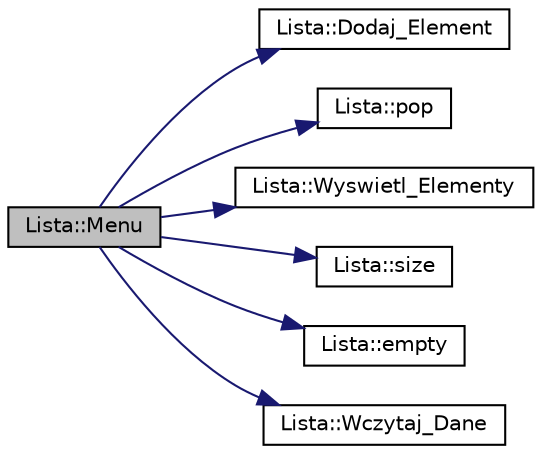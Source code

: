 digraph G
{
  edge [fontname="Helvetica",fontsize="10",labelfontname="Helvetica",labelfontsize="10"];
  node [fontname="Helvetica",fontsize="10",shape=record];
  rankdir="LR";
  Node1 [label="Lista::Menu",height=0.2,width=0.4,color="black", fillcolor="grey75", style="filled" fontcolor="black"];
  Node1 -> Node2 [color="midnightblue",fontsize="10",style="solid"];
  Node2 [label="Lista::Dodaj_Element",height=0.2,width=0.4,color="black", fillcolor="white", style="filled",URL="$class_lista.html#a3971ffa506a1fbd947acaa12458a289f",tooltip="Funkcja dodajaca element poprzez funkcje push."];
  Node1 -> Node3 [color="midnightblue",fontsize="10",style="solid"];
  Node3 [label="Lista::pop",height=0.2,width=0.4,color="black", fillcolor="white", style="filled",URL="$class_lista.html#a7d20049e42451f08fe6183c5b9593e64",tooltip="Funkcja usuwajaca ostatni element na stosie. Na poczatku sprawdzamy czy stos nie jest pusty..."];
  Node1 -> Node4 [color="midnightblue",fontsize="10",style="solid"];
  Node4 [label="Lista::Wyswietl_Elementy",height=0.2,width=0.4,color="black", fillcolor="white", style="filled",URL="$class_lista.html#a7c339180af427e4a74c527faa78ba9a9",tooltip="Funkcja Wyswietl Elementy Funkcja odpowiedzalna za wyswietlenie elementow znajdujacych sie na stosie..."];
  Node1 -> Node5 [color="midnightblue",fontsize="10",style="solid"];
  Node5 [label="Lista::size",height=0.2,width=0.4,color="black", fillcolor="white", style="filled",URL="$class_lista.html#a38396f51329267bafb953654a0c2099b"];
  Node1 -> Node6 [color="midnightblue",fontsize="10",style="solid"];
  Node6 [label="Lista::empty",height=0.2,width=0.4,color="black", fillcolor="white", style="filled",URL="$class_lista.html#a99a556013fc06ee0a33c024af5b36361",tooltip="Funkcja empty. Zwraca nam czy w stosie zawarte sa jakies elementy badz tez brak."];
  Node1 -> Node7 [color="midnightblue",fontsize="10",style="solid"];
  Node7 [label="Lista::Wczytaj_Dane",height=0.2,width=0.4,color="black", fillcolor="white", style="filled",URL="$class_lista.html#a2e4a779feb5c52de96242bdea8bb5624",tooltip="Funkcja Wczytaj dane. Funkcja wczytuje dane z pliku o zadanej nazwie pliku."];
}
